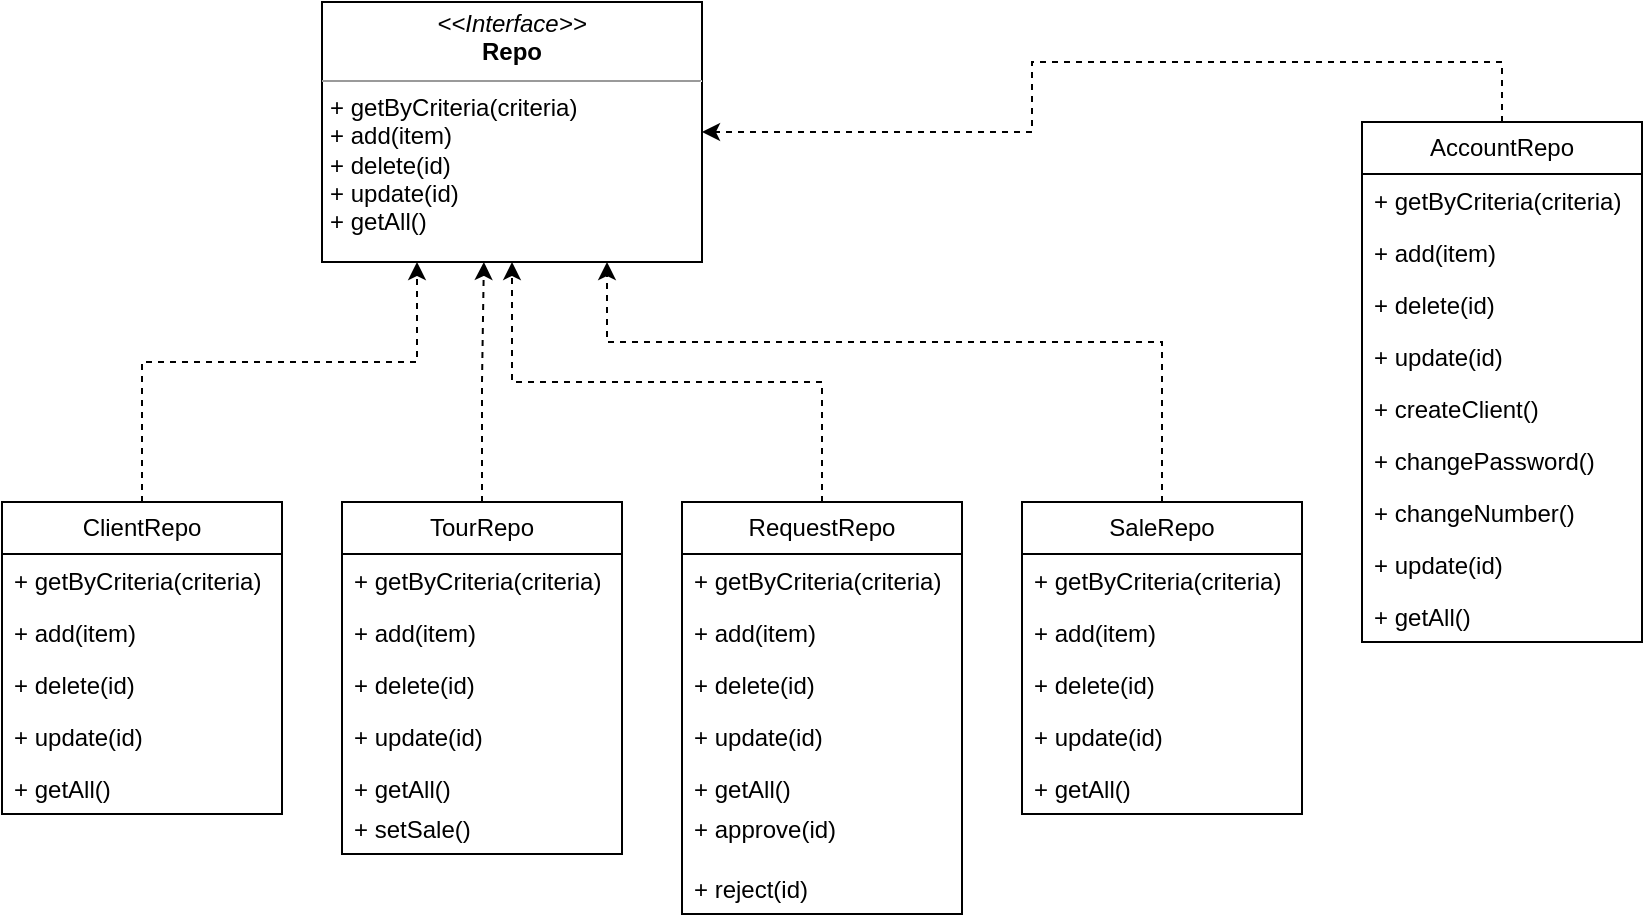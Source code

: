 <mxfile version="23.1.4" type="device">
  <diagram name="Страница — 1" id="SOjJDXo0v4LGRvBR4Ssi">
    <mxGraphModel dx="1434" dy="762" grid="1" gridSize="10" guides="1" tooltips="1" connect="1" arrows="1" fold="1" page="1" pageScale="1" pageWidth="1654" pageHeight="2336" math="0" shadow="0">
      <root>
        <mxCell id="0" />
        <mxCell id="1" parent="0" />
        <mxCell id="YR4E9Q53CK2DDYY1WZ0v-12" style="edgeStyle=orthogonalEdgeStyle;rounded=0;orthogonalLoop=1;jettySize=auto;html=1;entryX=0.25;entryY=1;entryDx=0;entryDy=0;dashed=1;" edge="1" parent="1" source="YR4E9Q53CK2DDYY1WZ0v-1" target="YR4E9Q53CK2DDYY1WZ0v-9">
          <mxGeometry relative="1" as="geometry">
            <Array as="points">
              <mxPoint x="560" y="350" />
              <mxPoint x="698" y="350" />
            </Array>
          </mxGeometry>
        </mxCell>
        <mxCell id="YR4E9Q53CK2DDYY1WZ0v-1" value="ClientRepo" style="swimlane;fontStyle=0;childLayout=stackLayout;horizontal=1;startSize=26;fillColor=none;horizontalStack=0;resizeParent=1;resizeParentMax=0;resizeLast=0;collapsible=1;marginBottom=0;whiteSpace=wrap;html=1;" vertex="1" parent="1">
          <mxGeometry x="490" y="420" width="140" height="156" as="geometry" />
        </mxCell>
        <mxCell id="YR4E9Q53CK2DDYY1WZ0v-2" value="+ getByCriteria(criteria)" style="text;strokeColor=none;fillColor=none;align=left;verticalAlign=top;spacingLeft=4;spacingRight=4;overflow=hidden;rotatable=0;points=[[0,0.5],[1,0.5]];portConstraint=eastwest;whiteSpace=wrap;html=1;" vertex="1" parent="YR4E9Q53CK2DDYY1WZ0v-1">
          <mxGeometry y="26" width="140" height="26" as="geometry" />
        </mxCell>
        <mxCell id="YR4E9Q53CK2DDYY1WZ0v-3" value="+ add(item)" style="text;strokeColor=none;fillColor=none;align=left;verticalAlign=top;spacingLeft=4;spacingRight=4;overflow=hidden;rotatable=0;points=[[0,0.5],[1,0.5]];portConstraint=eastwest;whiteSpace=wrap;html=1;" vertex="1" parent="YR4E9Q53CK2DDYY1WZ0v-1">
          <mxGeometry y="52" width="140" height="26" as="geometry" />
        </mxCell>
        <mxCell id="YR4E9Q53CK2DDYY1WZ0v-7" value="+ delete(id)" style="text;strokeColor=none;fillColor=none;align=left;verticalAlign=top;spacingLeft=4;spacingRight=4;overflow=hidden;rotatable=0;points=[[0,0.5],[1,0.5]];portConstraint=eastwest;whiteSpace=wrap;html=1;" vertex="1" parent="YR4E9Q53CK2DDYY1WZ0v-1">
          <mxGeometry y="78" width="140" height="26" as="geometry" />
        </mxCell>
        <mxCell id="YR4E9Q53CK2DDYY1WZ0v-4" value="+ update(id)&lt;br&gt;" style="text;strokeColor=none;fillColor=none;align=left;verticalAlign=top;spacingLeft=4;spacingRight=4;overflow=hidden;rotatable=0;points=[[0,0.5],[1,0.5]];portConstraint=eastwest;whiteSpace=wrap;html=1;" vertex="1" parent="YR4E9Q53CK2DDYY1WZ0v-1">
          <mxGeometry y="104" width="140" height="26" as="geometry" />
        </mxCell>
        <mxCell id="YR4E9Q53CK2DDYY1WZ0v-13" value="+ getAll()" style="text;strokeColor=none;fillColor=none;align=left;verticalAlign=top;spacingLeft=4;spacingRight=4;overflow=hidden;rotatable=0;points=[[0,0.5],[1,0.5]];portConstraint=eastwest;whiteSpace=wrap;html=1;" vertex="1" parent="YR4E9Q53CK2DDYY1WZ0v-1">
          <mxGeometry y="130" width="140" height="26" as="geometry" />
        </mxCell>
        <mxCell id="YR4E9Q53CK2DDYY1WZ0v-9" value="&lt;p style=&quot;margin:0px;margin-top:4px;text-align:center;&quot;&gt;&lt;i&gt;&amp;lt;&amp;lt;Interface&amp;gt;&amp;gt;&lt;/i&gt;&lt;br&gt;&lt;b&gt;Repo&lt;/b&gt;&lt;/p&gt;&lt;hr size=&quot;1&quot;&gt;&lt;p style=&quot;margin:0px;margin-left:4px;&quot;&gt;+ getByCriteria(criteria)&lt;br&gt;+ add(item)&lt;br&gt;+ delete(id)&lt;br&gt;+ update(id)&lt;br&gt;+ getAll()&lt;/p&gt;" style="verticalAlign=top;align=left;overflow=fill;html=1;whiteSpace=wrap;" vertex="1" parent="1">
          <mxGeometry x="650" y="170" width="190" height="130" as="geometry" />
        </mxCell>
        <mxCell id="YR4E9Q53CK2DDYY1WZ0v-14" value="TourRepo" style="swimlane;fontStyle=0;childLayout=stackLayout;horizontal=1;startSize=26;fillColor=none;horizontalStack=0;resizeParent=1;resizeParentMax=0;resizeLast=0;collapsible=1;marginBottom=0;whiteSpace=wrap;html=1;" vertex="1" parent="1">
          <mxGeometry x="660" y="420" width="140" height="176" as="geometry" />
        </mxCell>
        <mxCell id="YR4E9Q53CK2DDYY1WZ0v-15" value="+ getByCriteria(criteria)" style="text;strokeColor=none;fillColor=none;align=left;verticalAlign=top;spacingLeft=4;spacingRight=4;overflow=hidden;rotatable=0;points=[[0,0.5],[1,0.5]];portConstraint=eastwest;whiteSpace=wrap;html=1;" vertex="1" parent="YR4E9Q53CK2DDYY1WZ0v-14">
          <mxGeometry y="26" width="140" height="26" as="geometry" />
        </mxCell>
        <mxCell id="YR4E9Q53CK2DDYY1WZ0v-16" value="+ add(item)" style="text;strokeColor=none;fillColor=none;align=left;verticalAlign=top;spacingLeft=4;spacingRight=4;overflow=hidden;rotatable=0;points=[[0,0.5],[1,0.5]];portConstraint=eastwest;whiteSpace=wrap;html=1;" vertex="1" parent="YR4E9Q53CK2DDYY1WZ0v-14">
          <mxGeometry y="52" width="140" height="26" as="geometry" />
        </mxCell>
        <mxCell id="YR4E9Q53CK2DDYY1WZ0v-17" value="+ delete(id)" style="text;strokeColor=none;fillColor=none;align=left;verticalAlign=top;spacingLeft=4;spacingRight=4;overflow=hidden;rotatable=0;points=[[0,0.5],[1,0.5]];portConstraint=eastwest;whiteSpace=wrap;html=1;" vertex="1" parent="YR4E9Q53CK2DDYY1WZ0v-14">
          <mxGeometry y="78" width="140" height="26" as="geometry" />
        </mxCell>
        <mxCell id="YR4E9Q53CK2DDYY1WZ0v-18" value="+ update(id)&lt;br&gt;" style="text;strokeColor=none;fillColor=none;align=left;verticalAlign=top;spacingLeft=4;spacingRight=4;overflow=hidden;rotatable=0;points=[[0,0.5],[1,0.5]];portConstraint=eastwest;whiteSpace=wrap;html=1;" vertex="1" parent="YR4E9Q53CK2DDYY1WZ0v-14">
          <mxGeometry y="104" width="140" height="26" as="geometry" />
        </mxCell>
        <mxCell id="YR4E9Q53CK2DDYY1WZ0v-19" value="+ getAll()" style="text;strokeColor=none;fillColor=none;align=left;verticalAlign=top;spacingLeft=4;spacingRight=4;overflow=hidden;rotatable=0;points=[[0,0.5],[1,0.5]];portConstraint=eastwest;whiteSpace=wrap;html=1;" vertex="1" parent="YR4E9Q53CK2DDYY1WZ0v-14">
          <mxGeometry y="130" width="140" height="20" as="geometry" />
        </mxCell>
        <mxCell id="YR4E9Q53CK2DDYY1WZ0v-38" value="+ setSale()" style="text;strokeColor=none;fillColor=none;align=left;verticalAlign=top;spacingLeft=4;spacingRight=4;overflow=hidden;rotatable=0;points=[[0,0.5],[1,0.5]];portConstraint=eastwest;whiteSpace=wrap;html=1;" vertex="1" parent="YR4E9Q53CK2DDYY1WZ0v-14">
          <mxGeometry y="150" width="140" height="26" as="geometry" />
        </mxCell>
        <mxCell id="YR4E9Q53CK2DDYY1WZ0v-20" style="edgeStyle=orthogonalEdgeStyle;rounded=0;orthogonalLoop=1;jettySize=auto;html=1;entryX=0.426;entryY=1;entryDx=0;entryDy=0;entryPerimeter=0;dashed=1;" edge="1" parent="1" source="YR4E9Q53CK2DDYY1WZ0v-14" target="YR4E9Q53CK2DDYY1WZ0v-9">
          <mxGeometry relative="1" as="geometry" />
        </mxCell>
        <mxCell id="YR4E9Q53CK2DDYY1WZ0v-33" style="edgeStyle=orthogonalEdgeStyle;rounded=0;orthogonalLoop=1;jettySize=auto;html=1;entryX=0.5;entryY=1;entryDx=0;entryDy=0;dashed=1;" edge="1" parent="1" source="YR4E9Q53CK2DDYY1WZ0v-21" target="YR4E9Q53CK2DDYY1WZ0v-9">
          <mxGeometry relative="1" as="geometry" />
        </mxCell>
        <mxCell id="YR4E9Q53CK2DDYY1WZ0v-21" value="RequestRepo" style="swimlane;fontStyle=0;childLayout=stackLayout;horizontal=1;startSize=26;fillColor=none;horizontalStack=0;resizeParent=1;resizeParentMax=0;resizeLast=0;collapsible=1;marginBottom=0;whiteSpace=wrap;html=1;" vertex="1" parent="1">
          <mxGeometry x="830" y="420" width="140" height="206" as="geometry" />
        </mxCell>
        <mxCell id="YR4E9Q53CK2DDYY1WZ0v-22" value="+ getByCriteria(criteria)" style="text;strokeColor=none;fillColor=none;align=left;verticalAlign=top;spacingLeft=4;spacingRight=4;overflow=hidden;rotatable=0;points=[[0,0.5],[1,0.5]];portConstraint=eastwest;whiteSpace=wrap;html=1;" vertex="1" parent="YR4E9Q53CK2DDYY1WZ0v-21">
          <mxGeometry y="26" width="140" height="26" as="geometry" />
        </mxCell>
        <mxCell id="YR4E9Q53CK2DDYY1WZ0v-23" value="+ add(item)" style="text;strokeColor=none;fillColor=none;align=left;verticalAlign=top;spacingLeft=4;spacingRight=4;overflow=hidden;rotatable=0;points=[[0,0.5],[1,0.5]];portConstraint=eastwest;whiteSpace=wrap;html=1;" vertex="1" parent="YR4E9Q53CK2DDYY1WZ0v-21">
          <mxGeometry y="52" width="140" height="26" as="geometry" />
        </mxCell>
        <mxCell id="YR4E9Q53CK2DDYY1WZ0v-24" value="+ delete(id)" style="text;strokeColor=none;fillColor=none;align=left;verticalAlign=top;spacingLeft=4;spacingRight=4;overflow=hidden;rotatable=0;points=[[0,0.5],[1,0.5]];portConstraint=eastwest;whiteSpace=wrap;html=1;" vertex="1" parent="YR4E9Q53CK2DDYY1WZ0v-21">
          <mxGeometry y="78" width="140" height="26" as="geometry" />
        </mxCell>
        <mxCell id="YR4E9Q53CK2DDYY1WZ0v-25" value="+ update(id)&lt;br&gt;" style="text;strokeColor=none;fillColor=none;align=left;verticalAlign=top;spacingLeft=4;spacingRight=4;overflow=hidden;rotatable=0;points=[[0,0.5],[1,0.5]];portConstraint=eastwest;whiteSpace=wrap;html=1;" vertex="1" parent="YR4E9Q53CK2DDYY1WZ0v-21">
          <mxGeometry y="104" width="140" height="26" as="geometry" />
        </mxCell>
        <mxCell id="YR4E9Q53CK2DDYY1WZ0v-26" value="+ getAll()" style="text;strokeColor=none;fillColor=none;align=left;verticalAlign=top;spacingLeft=4;spacingRight=4;overflow=hidden;rotatable=0;points=[[0,0.5],[1,0.5]];portConstraint=eastwest;whiteSpace=wrap;html=1;" vertex="1" parent="YR4E9Q53CK2DDYY1WZ0v-21">
          <mxGeometry y="130" width="140" height="20" as="geometry" />
        </mxCell>
        <mxCell id="YR4E9Q53CK2DDYY1WZ0v-36" value="+ approve(id)" style="text;strokeColor=none;fillColor=none;align=left;verticalAlign=top;spacingLeft=4;spacingRight=4;overflow=hidden;rotatable=0;points=[[0,0.5],[1,0.5]];portConstraint=eastwest;whiteSpace=wrap;html=1;" vertex="1" parent="YR4E9Q53CK2DDYY1WZ0v-21">
          <mxGeometry y="150" width="140" height="30" as="geometry" />
        </mxCell>
        <mxCell id="YR4E9Q53CK2DDYY1WZ0v-37" value="+ reject(id)" style="text;strokeColor=none;fillColor=none;align=left;verticalAlign=top;spacingLeft=4;spacingRight=4;overflow=hidden;rotatable=0;points=[[0,0.5],[1,0.5]];portConstraint=eastwest;whiteSpace=wrap;html=1;" vertex="1" parent="YR4E9Q53CK2DDYY1WZ0v-21">
          <mxGeometry y="180" width="140" height="26" as="geometry" />
        </mxCell>
        <mxCell id="YR4E9Q53CK2DDYY1WZ0v-34" style="edgeStyle=orthogonalEdgeStyle;rounded=0;orthogonalLoop=1;jettySize=auto;html=1;entryX=0.75;entryY=1;entryDx=0;entryDy=0;dashed=1;" edge="1" parent="1" source="YR4E9Q53CK2DDYY1WZ0v-27" target="YR4E9Q53CK2DDYY1WZ0v-9">
          <mxGeometry relative="1" as="geometry">
            <Array as="points">
              <mxPoint x="1070" y="340" />
              <mxPoint x="793" y="340" />
            </Array>
          </mxGeometry>
        </mxCell>
        <mxCell id="YR4E9Q53CK2DDYY1WZ0v-27" value="SaleRepo" style="swimlane;fontStyle=0;childLayout=stackLayout;horizontal=1;startSize=26;fillColor=none;horizontalStack=0;resizeParent=1;resizeParentMax=0;resizeLast=0;collapsible=1;marginBottom=0;whiteSpace=wrap;html=1;" vertex="1" parent="1">
          <mxGeometry x="1000" y="420" width="140" height="156" as="geometry" />
        </mxCell>
        <mxCell id="YR4E9Q53CK2DDYY1WZ0v-28" value="+ getByCriteria(criteria)" style="text;strokeColor=none;fillColor=none;align=left;verticalAlign=top;spacingLeft=4;spacingRight=4;overflow=hidden;rotatable=0;points=[[0,0.5],[1,0.5]];portConstraint=eastwest;whiteSpace=wrap;html=1;" vertex="1" parent="YR4E9Q53CK2DDYY1WZ0v-27">
          <mxGeometry y="26" width="140" height="26" as="geometry" />
        </mxCell>
        <mxCell id="YR4E9Q53CK2DDYY1WZ0v-29" value="+ add(item)" style="text;strokeColor=none;fillColor=none;align=left;verticalAlign=top;spacingLeft=4;spacingRight=4;overflow=hidden;rotatable=0;points=[[0,0.5],[1,0.5]];portConstraint=eastwest;whiteSpace=wrap;html=1;" vertex="1" parent="YR4E9Q53CK2DDYY1WZ0v-27">
          <mxGeometry y="52" width="140" height="26" as="geometry" />
        </mxCell>
        <mxCell id="YR4E9Q53CK2DDYY1WZ0v-30" value="+ delete(id)" style="text;strokeColor=none;fillColor=none;align=left;verticalAlign=top;spacingLeft=4;spacingRight=4;overflow=hidden;rotatable=0;points=[[0,0.5],[1,0.5]];portConstraint=eastwest;whiteSpace=wrap;html=1;" vertex="1" parent="YR4E9Q53CK2DDYY1WZ0v-27">
          <mxGeometry y="78" width="140" height="26" as="geometry" />
        </mxCell>
        <mxCell id="YR4E9Q53CK2DDYY1WZ0v-31" value="+ update(id)&lt;br&gt;" style="text;strokeColor=none;fillColor=none;align=left;verticalAlign=top;spacingLeft=4;spacingRight=4;overflow=hidden;rotatable=0;points=[[0,0.5],[1,0.5]];portConstraint=eastwest;whiteSpace=wrap;html=1;" vertex="1" parent="YR4E9Q53CK2DDYY1WZ0v-27">
          <mxGeometry y="104" width="140" height="26" as="geometry" />
        </mxCell>
        <mxCell id="YR4E9Q53CK2DDYY1WZ0v-32" value="+ getAll()" style="text;strokeColor=none;fillColor=none;align=left;verticalAlign=top;spacingLeft=4;spacingRight=4;overflow=hidden;rotatable=0;points=[[0,0.5],[1,0.5]];portConstraint=eastwest;whiteSpace=wrap;html=1;" vertex="1" parent="YR4E9Q53CK2DDYY1WZ0v-27">
          <mxGeometry y="130" width="140" height="26" as="geometry" />
        </mxCell>
        <mxCell id="YR4E9Q53CK2DDYY1WZ0v-49" style="edgeStyle=orthogonalEdgeStyle;rounded=0;orthogonalLoop=1;jettySize=auto;html=1;entryX=1;entryY=0.5;entryDx=0;entryDy=0;dashed=1;" edge="1" parent="1" source="YR4E9Q53CK2DDYY1WZ0v-39" target="YR4E9Q53CK2DDYY1WZ0v-9">
          <mxGeometry relative="1" as="geometry">
            <Array as="points">
              <mxPoint x="1240" y="200" />
              <mxPoint x="1005" y="200" />
              <mxPoint x="1005" y="235" />
            </Array>
          </mxGeometry>
        </mxCell>
        <mxCell id="YR4E9Q53CK2DDYY1WZ0v-39" value="AccountRepo" style="swimlane;fontStyle=0;childLayout=stackLayout;horizontal=1;startSize=26;fillColor=none;horizontalStack=0;resizeParent=1;resizeParentMax=0;resizeLast=0;collapsible=1;marginBottom=0;whiteSpace=wrap;html=1;" vertex="1" parent="1">
          <mxGeometry x="1170" y="230" width="140" height="260" as="geometry" />
        </mxCell>
        <mxCell id="YR4E9Q53CK2DDYY1WZ0v-40" value="+ getByCriteria(criteria)" style="text;strokeColor=none;fillColor=none;align=left;verticalAlign=top;spacingLeft=4;spacingRight=4;overflow=hidden;rotatable=0;points=[[0,0.5],[1,0.5]];portConstraint=eastwest;whiteSpace=wrap;html=1;" vertex="1" parent="YR4E9Q53CK2DDYY1WZ0v-39">
          <mxGeometry y="26" width="140" height="26" as="geometry" />
        </mxCell>
        <mxCell id="YR4E9Q53CK2DDYY1WZ0v-41" value="+ add(item)" style="text;strokeColor=none;fillColor=none;align=left;verticalAlign=top;spacingLeft=4;spacingRight=4;overflow=hidden;rotatable=0;points=[[0,0.5],[1,0.5]];portConstraint=eastwest;whiteSpace=wrap;html=1;" vertex="1" parent="YR4E9Q53CK2DDYY1WZ0v-39">
          <mxGeometry y="52" width="140" height="26" as="geometry" />
        </mxCell>
        <mxCell id="YR4E9Q53CK2DDYY1WZ0v-42" value="+ delete(id)" style="text;strokeColor=none;fillColor=none;align=left;verticalAlign=top;spacingLeft=4;spacingRight=4;overflow=hidden;rotatable=0;points=[[0,0.5],[1,0.5]];portConstraint=eastwest;whiteSpace=wrap;html=1;" vertex="1" parent="YR4E9Q53CK2DDYY1WZ0v-39">
          <mxGeometry y="78" width="140" height="26" as="geometry" />
        </mxCell>
        <mxCell id="YR4E9Q53CK2DDYY1WZ0v-43" value="+ update(id)&lt;br&gt;" style="text;strokeColor=none;fillColor=none;align=left;verticalAlign=top;spacingLeft=4;spacingRight=4;overflow=hidden;rotatable=0;points=[[0,0.5],[1,0.5]];portConstraint=eastwest;whiteSpace=wrap;html=1;" vertex="1" parent="YR4E9Q53CK2DDYY1WZ0v-39">
          <mxGeometry y="104" width="140" height="26" as="geometry" />
        </mxCell>
        <mxCell id="YR4E9Q53CK2DDYY1WZ0v-45" value="+ createClient()" style="text;strokeColor=none;fillColor=none;align=left;verticalAlign=top;spacingLeft=4;spacingRight=4;overflow=hidden;rotatable=0;points=[[0,0.5],[1,0.5]];portConstraint=eastwest;whiteSpace=wrap;html=1;" vertex="1" parent="YR4E9Q53CK2DDYY1WZ0v-39">
          <mxGeometry y="130" width="140" height="26" as="geometry" />
        </mxCell>
        <mxCell id="YR4E9Q53CK2DDYY1WZ0v-46" value="+ changePassword()" style="text;strokeColor=none;fillColor=none;align=left;verticalAlign=top;spacingLeft=4;spacingRight=4;overflow=hidden;rotatable=0;points=[[0,0.5],[1,0.5]];portConstraint=eastwest;whiteSpace=wrap;html=1;" vertex="1" parent="YR4E9Q53CK2DDYY1WZ0v-39">
          <mxGeometry y="156" width="140" height="26" as="geometry" />
        </mxCell>
        <mxCell id="YR4E9Q53CK2DDYY1WZ0v-47" value="+ changeNumber()" style="text;strokeColor=none;fillColor=none;align=left;verticalAlign=top;spacingLeft=4;spacingRight=4;overflow=hidden;rotatable=0;points=[[0,0.5],[1,0.5]];portConstraint=eastwest;whiteSpace=wrap;html=1;" vertex="1" parent="YR4E9Q53CK2DDYY1WZ0v-39">
          <mxGeometry y="182" width="140" height="26" as="geometry" />
        </mxCell>
        <mxCell id="YR4E9Q53CK2DDYY1WZ0v-48" value="+ update(id)&lt;br&gt;" style="text;strokeColor=none;fillColor=none;align=left;verticalAlign=top;spacingLeft=4;spacingRight=4;overflow=hidden;rotatable=0;points=[[0,0.5],[1,0.5]];portConstraint=eastwest;whiteSpace=wrap;html=1;" vertex="1" parent="YR4E9Q53CK2DDYY1WZ0v-39">
          <mxGeometry y="208" width="140" height="26" as="geometry" />
        </mxCell>
        <mxCell id="YR4E9Q53CK2DDYY1WZ0v-44" value="+ getAll()" style="text;strokeColor=none;fillColor=none;align=left;verticalAlign=top;spacingLeft=4;spacingRight=4;overflow=hidden;rotatable=0;points=[[0,0.5],[1,0.5]];portConstraint=eastwest;whiteSpace=wrap;html=1;" vertex="1" parent="YR4E9Q53CK2DDYY1WZ0v-39">
          <mxGeometry y="234" width="140" height="26" as="geometry" />
        </mxCell>
      </root>
    </mxGraphModel>
  </diagram>
</mxfile>
